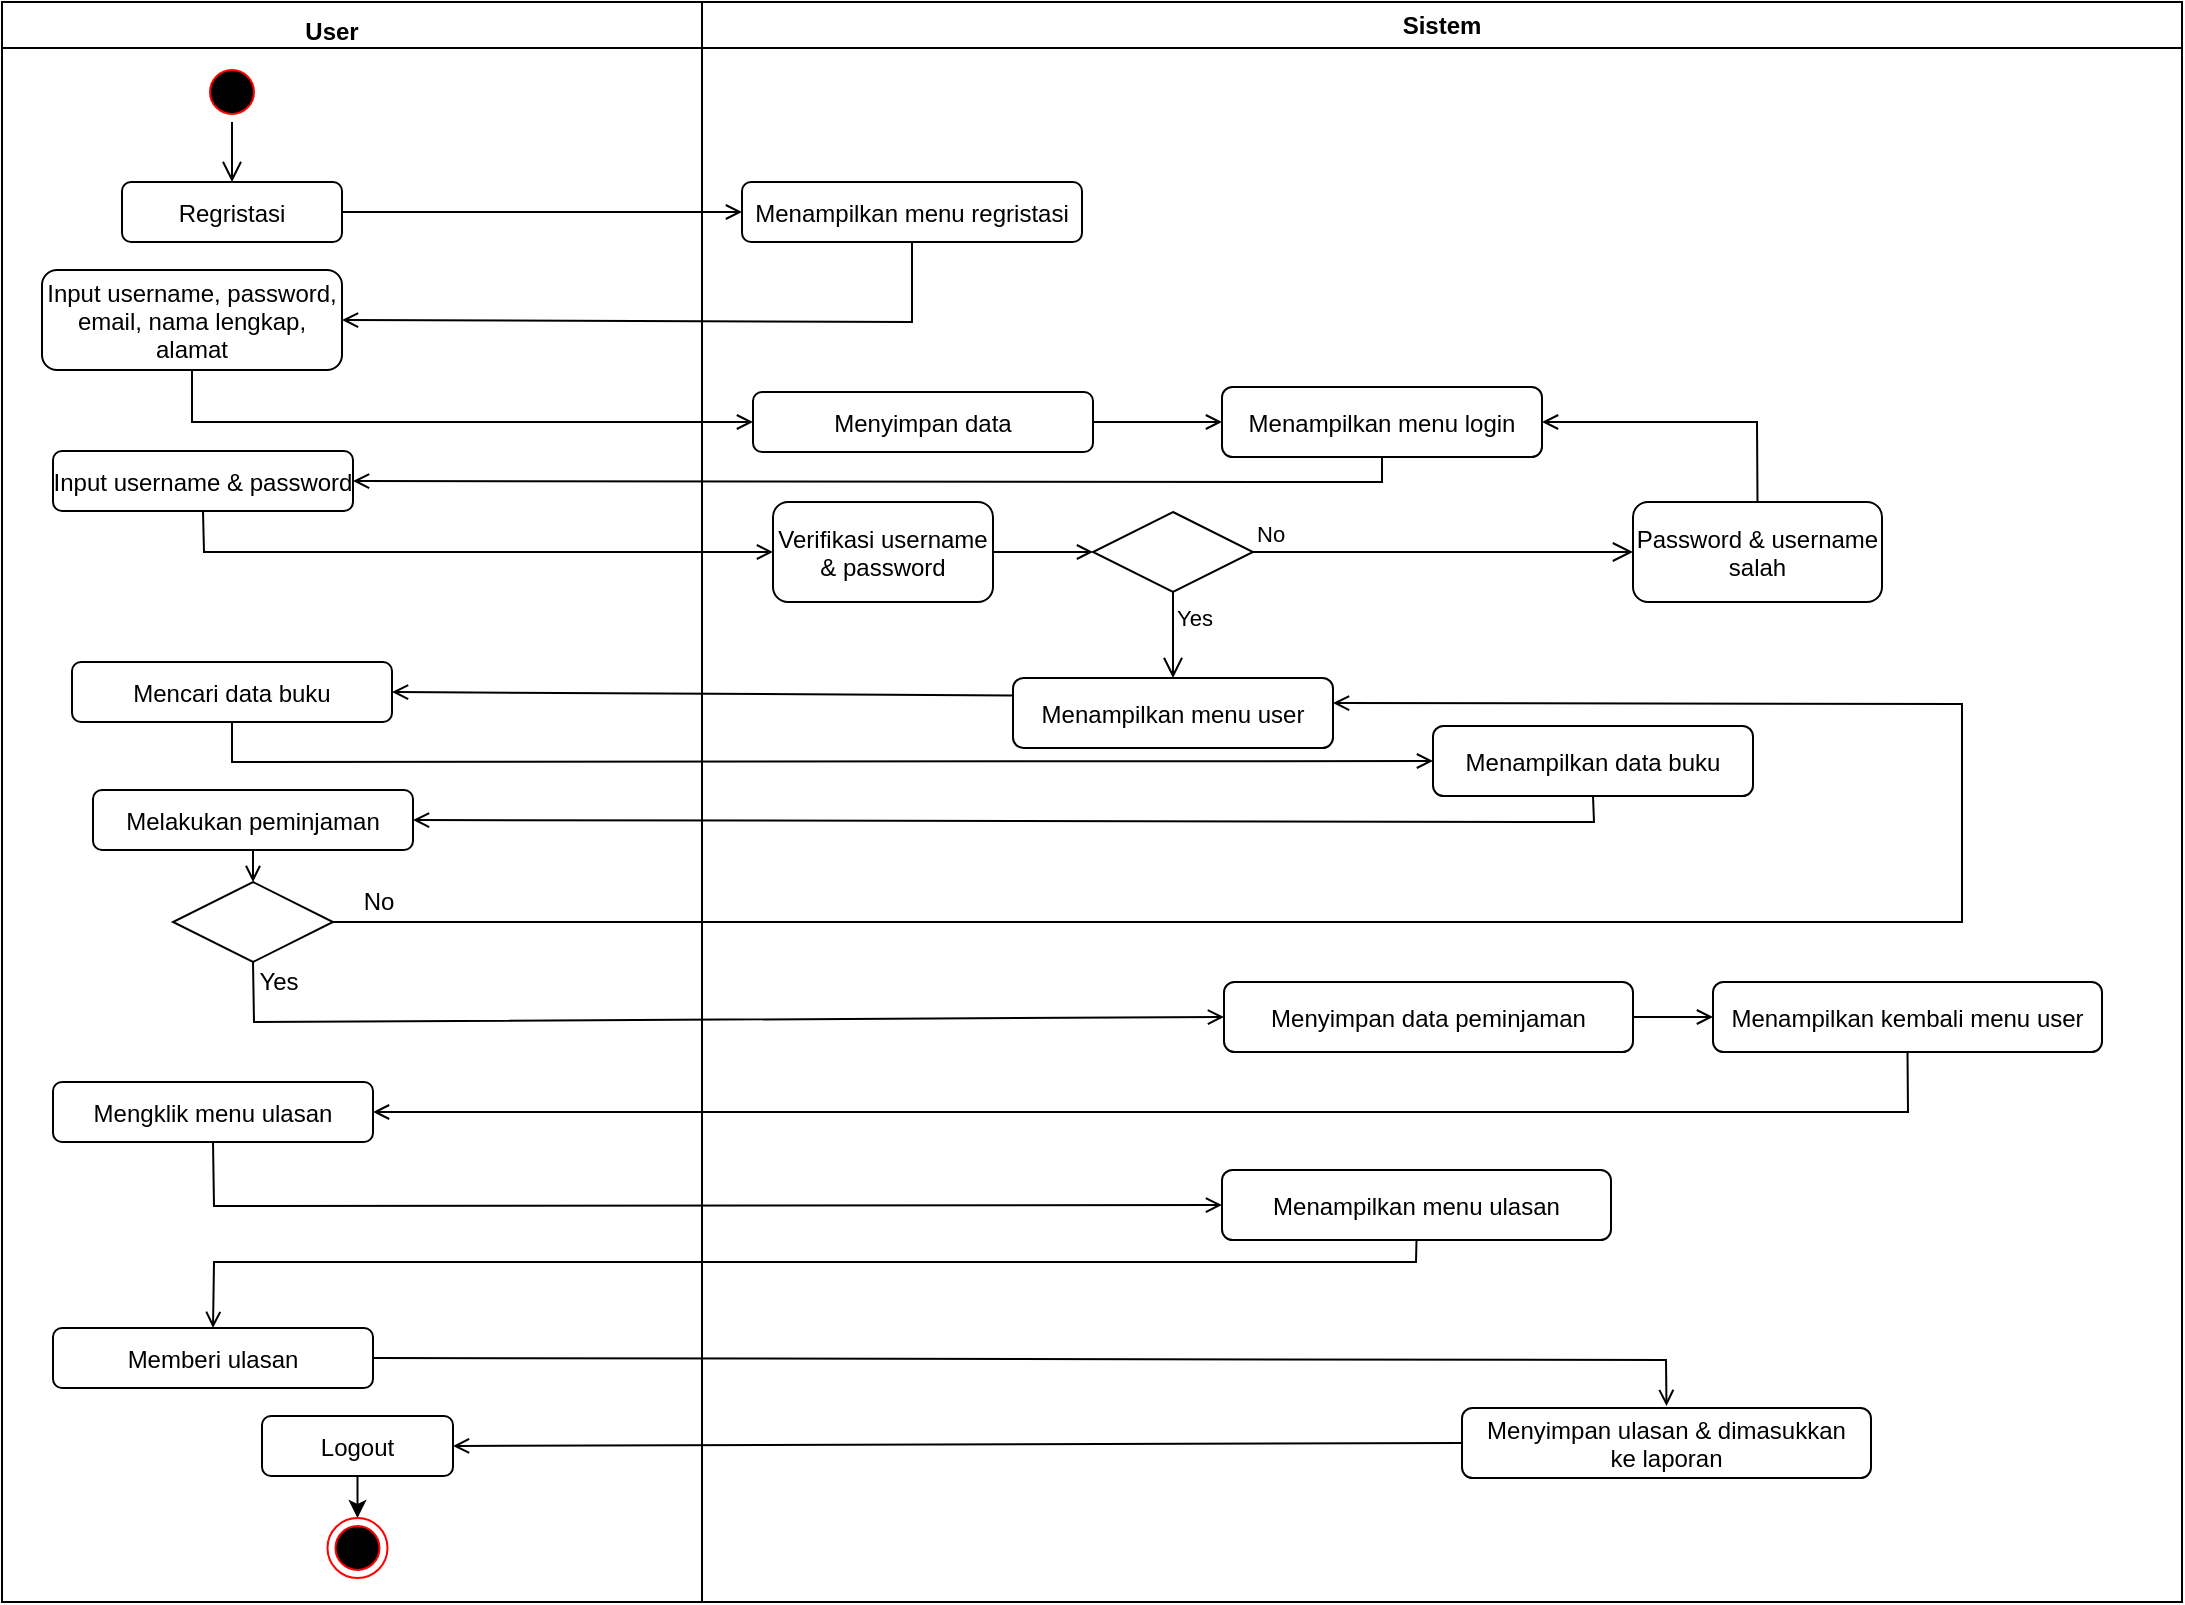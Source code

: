 <mxfile version="23.1.5" type="device">
  <diagram name="Page-1" id="e7e014a7-5840-1c2e-5031-d8a46d1fe8dd">
    <mxGraphModel dx="838" dy="446" grid="1" gridSize="10" guides="1" tooltips="1" connect="1" arrows="1" fold="1" page="1" pageScale="1" pageWidth="1169" pageHeight="826" background="none" math="0" shadow="0">
      <root>
        <mxCell id="0" />
        <mxCell id="1" parent="0" />
        <mxCell id="qAhr7touPCSqE8SBAthT-41" value="User" style="swimlane;whiteSpace=wrap" parent="1" vertex="1">
          <mxGeometry x="20" y="10" width="1090" height="800" as="geometry" />
        </mxCell>
        <mxCell id="qAhr7touPCSqE8SBAthT-42" value="" style="ellipse;shape=startState;fillColor=#000000;strokeColor=#ff0000;" parent="qAhr7touPCSqE8SBAthT-41" vertex="1">
          <mxGeometry x="100" y="30" width="30" height="30" as="geometry" />
        </mxCell>
        <mxCell id="qAhr7touPCSqE8SBAthT-43" value="" style="edgeStyle=elbowEdgeStyle;elbow=horizontal;verticalAlign=bottom;endArrow=open;endSize=8;strokeColor=#000000;endFill=1;rounded=0;entryX=0.5;entryY=0;entryDx=0;entryDy=0;" parent="qAhr7touPCSqE8SBAthT-41" source="qAhr7touPCSqE8SBAthT-42" target="qAhr7touPCSqE8SBAthT-44" edge="1">
          <mxGeometry x="100" y="40" as="geometry">
            <mxPoint x="115.5" y="85" as="targetPoint" />
          </mxGeometry>
        </mxCell>
        <mxCell id="qAhr7touPCSqE8SBAthT-44" value="Regristasi" style="rounded=1;" parent="qAhr7touPCSqE8SBAthT-41" vertex="1">
          <mxGeometry x="60" y="90" width="110" height="30" as="geometry" />
        </mxCell>
        <mxCell id="qAhr7touPCSqE8SBAthT-45" value="Input username, password,&#xa;email, nama lengkap,&#xa;alamat" style="rounded=1;" parent="qAhr7touPCSqE8SBAthT-41" vertex="1">
          <mxGeometry x="20" y="134" width="150" height="50" as="geometry" />
        </mxCell>
        <mxCell id="qAhr7touPCSqE8SBAthT-47" value="Mencari data buku" style="rounded=1;" parent="qAhr7touPCSqE8SBAthT-41" vertex="1">
          <mxGeometry x="35" y="330" width="160" height="30" as="geometry" />
        </mxCell>
        <mxCell id="qAhr7touPCSqE8SBAthT-48" value="Mengklik menu ulasan" style="rounded=1;" parent="qAhr7touPCSqE8SBAthT-41" vertex="1">
          <mxGeometry x="25.5" y="540" width="160" height="30" as="geometry" />
        </mxCell>
        <mxCell id="qAhr7touPCSqE8SBAthT-49" value="Memberi ulasan" style="rounded=1;" parent="qAhr7touPCSqE8SBAthT-41" vertex="1">
          <mxGeometry x="25.5" y="663" width="160" height="30" as="geometry" />
        </mxCell>
        <mxCell id="qAhr7touPCSqE8SBAthT-50" value="" style="edgeStyle=orthogonalEdgeStyle;rounded=0;orthogonalLoop=1;jettySize=auto;html=1;" parent="qAhr7touPCSqE8SBAthT-41" source="qAhr7touPCSqE8SBAthT-51" target="qAhr7touPCSqE8SBAthT-52" edge="1">
          <mxGeometry relative="1" as="geometry" />
        </mxCell>
        <mxCell id="qAhr7touPCSqE8SBAthT-51" value="Logout" style="rounded=1;" parent="qAhr7touPCSqE8SBAthT-41" vertex="1">
          <mxGeometry x="130" y="707" width="95.5" height="30" as="geometry" />
        </mxCell>
        <mxCell id="qAhr7touPCSqE8SBAthT-52" value="" style="ellipse;html=1;shape=endState;fillColor=#000000;strokeColor=#ff0000;" parent="qAhr7touPCSqE8SBAthT-41" vertex="1">
          <mxGeometry x="162.75" y="758" width="30" height="30" as="geometry" />
        </mxCell>
        <mxCell id="pdXvo2BmUZ1ASP95Pkos-23" value="Input username &amp; password" style="rounded=1;" parent="qAhr7touPCSqE8SBAthT-41" vertex="1">
          <mxGeometry x="25.5" y="224.5" width="150" height="30" as="geometry" />
        </mxCell>
        <mxCell id="pdXvo2BmUZ1ASP95Pkos-26" value="Melakukan peminjaman" style="rounded=1;" parent="qAhr7touPCSqE8SBAthT-41" vertex="1">
          <mxGeometry x="45.5" y="394" width="160" height="30" as="geometry" />
        </mxCell>
        <mxCell id="qAhr7touPCSqE8SBAthT-53" value="Sistem" style="swimlane;whiteSpace=wrap" parent="qAhr7touPCSqE8SBAthT-41" vertex="1">
          <mxGeometry x="350" width="740" height="800" as="geometry" />
        </mxCell>
        <mxCell id="qAhr7touPCSqE8SBAthT-54" value="Menampilkan menu regristasi" style="rounded=1;" parent="qAhr7touPCSqE8SBAthT-53" vertex="1">
          <mxGeometry x="20" y="90" width="170" height="30" as="geometry" />
        </mxCell>
        <mxCell id="qAhr7touPCSqE8SBAthT-55" value="Verifikasi username&#xa;&amp; password" style="rounded=1;" parent="qAhr7touPCSqE8SBAthT-53" vertex="1">
          <mxGeometry x="35.5" y="250" width="110" height="50" as="geometry" />
        </mxCell>
        <mxCell id="qAhr7touPCSqE8SBAthT-56" value="" style="rhombus;" parent="qAhr7touPCSqE8SBAthT-53" vertex="1">
          <mxGeometry x="195.5" y="255" width="80" height="40" as="geometry" />
        </mxCell>
        <mxCell id="qAhr7touPCSqE8SBAthT-57" value="No" style="edgeStyle=elbowEdgeStyle;elbow=horizontal;align=left;verticalAlign=bottom;endArrow=open;endSize=8;strokeColor=#000000;exitX=1;exitY=0.5;endFill=1;rounded=0;entryX=0;entryY=0.5;entryDx=0;entryDy=0;exitDx=0;exitDy=0;" parent="qAhr7touPCSqE8SBAthT-53" source="qAhr7touPCSqE8SBAthT-56" target="qAhr7touPCSqE8SBAthT-61" edge="1">
          <mxGeometry x="-1" relative="1" as="geometry">
            <mxPoint x="155" y="147.5" as="targetPoint" />
            <Array as="points" />
          </mxGeometry>
        </mxCell>
        <mxCell id="qAhr7touPCSqE8SBAthT-58" value="Yes" style="edgeStyle=elbowEdgeStyle;elbow=horizontal;align=left;verticalAlign=top;endArrow=open;endSize=8;strokeColor=#000000;endFill=1;rounded=0" parent="qAhr7touPCSqE8SBAthT-53" source="qAhr7touPCSqE8SBAthT-56" target="qAhr7touPCSqE8SBAthT-60" edge="1">
          <mxGeometry x="-1" relative="1" as="geometry">
            <mxPoint x="190" y="305" as="targetPoint" />
          </mxGeometry>
        </mxCell>
        <mxCell id="qAhr7touPCSqE8SBAthT-59" value="" style="endArrow=open;strokeColor=#000000;endFill=1;rounded=0" parent="qAhr7touPCSqE8SBAthT-53" source="qAhr7touPCSqE8SBAthT-55" target="qAhr7touPCSqE8SBAthT-56" edge="1">
          <mxGeometry relative="1" as="geometry" />
        </mxCell>
        <mxCell id="qAhr7touPCSqE8SBAthT-60" value="Menampilkan menu user" style="rounded=1;" parent="qAhr7touPCSqE8SBAthT-53" vertex="1">
          <mxGeometry x="155.5" y="338" width="160" height="35" as="geometry" />
        </mxCell>
        <mxCell id="qAhr7touPCSqE8SBAthT-61" value="Password &amp; username&#xa;salah" style="rounded=1;" parent="qAhr7touPCSqE8SBAthT-53" vertex="1">
          <mxGeometry x="465.5" y="250" width="124.5" height="50" as="geometry" />
        </mxCell>
        <mxCell id="qAhr7touPCSqE8SBAthT-62" value="" style="endArrow=open;strokeColor=#000000;endFill=1;rounded=0;entryX=1;entryY=0.5;entryDx=0;entryDy=0;exitX=0.5;exitY=0;exitDx=0;exitDy=0;" parent="qAhr7touPCSqE8SBAthT-53" source="qAhr7touPCSqE8SBAthT-61" target="pdXvo2BmUZ1ASP95Pkos-21" edge="1">
          <mxGeometry relative="1" as="geometry">
            <mxPoint x="-154.5" y="230" as="sourcePoint" />
            <mxPoint x="30.5" y="255" as="targetPoint" />
            <Array as="points">
              <mxPoint x="527.5" y="210" />
            </Array>
          </mxGeometry>
        </mxCell>
        <mxCell id="qAhr7touPCSqE8SBAthT-63" value="Menampilkan data buku" style="rounded=1;" parent="qAhr7touPCSqE8SBAthT-53" vertex="1">
          <mxGeometry x="365.5" y="362" width="160" height="35" as="geometry" />
        </mxCell>
        <mxCell id="qAhr7touPCSqE8SBAthT-64" value="Menyimpan data peminjaman" style="rounded=1;" parent="qAhr7touPCSqE8SBAthT-53" vertex="1">
          <mxGeometry x="261" y="490" width="204.5" height="35" as="geometry" />
        </mxCell>
        <mxCell id="qAhr7touPCSqE8SBAthT-66" value="Menampilkan menu ulasan" style="rounded=1;" parent="qAhr7touPCSqE8SBAthT-53" vertex="1">
          <mxGeometry x="260" y="584" width="194.5" height="35" as="geometry" />
        </mxCell>
        <mxCell id="qAhr7touPCSqE8SBAthT-69" value="Menyimpan ulasan &amp; dimasukkan&#xa;ke laporan" style="rounded=1;" parent="qAhr7touPCSqE8SBAthT-53" vertex="1">
          <mxGeometry x="380" y="703" width="204.5" height="35" as="geometry" />
        </mxCell>
        <mxCell id="pdXvo2BmUZ1ASP95Pkos-20" value="Menyimpan data" style="rounded=1;" parent="qAhr7touPCSqE8SBAthT-53" vertex="1">
          <mxGeometry x="25.5" y="195" width="170" height="30" as="geometry" />
        </mxCell>
        <mxCell id="pdXvo2BmUZ1ASP95Pkos-21" value="Menampilkan menu login" style="rounded=1;" parent="qAhr7touPCSqE8SBAthT-53" vertex="1">
          <mxGeometry x="260" y="192.5" width="160" height="35" as="geometry" />
        </mxCell>
        <mxCell id="pdXvo2BmUZ1ASP95Pkos-22" value="" style="endArrow=open;strokeColor=#000000;endFill=1;rounded=0;exitX=1;exitY=0.5;exitDx=0;exitDy=0;entryX=0;entryY=0.5;entryDx=0;entryDy=0;" parent="qAhr7touPCSqE8SBAthT-53" source="pdXvo2BmUZ1ASP95Pkos-20" target="pdXvo2BmUZ1ASP95Pkos-21" edge="1">
          <mxGeometry relative="1" as="geometry">
            <mxPoint x="-155" y="130" as="sourcePoint" />
            <mxPoint x="-154.5" y="150" as="targetPoint" />
          </mxGeometry>
        </mxCell>
        <mxCell id="pdXvo2BmUZ1ASP95Pkos-31" value="Menampilkan kembali menu user" style="rounded=1;" parent="qAhr7touPCSqE8SBAthT-53" vertex="1">
          <mxGeometry x="505.5" y="490" width="194.5" height="35" as="geometry" />
        </mxCell>
        <mxCell id="VFh-N_FICnZy8E7-UwGf-4" value="" style="endArrow=open;strokeColor=#000000;endFill=1;rounded=0;entryX=0;entryY=0.5;entryDx=0;entryDy=0;exitX=1;exitY=0.5;exitDx=0;exitDy=0;" edge="1" parent="qAhr7touPCSqE8SBAthT-53" source="qAhr7touPCSqE8SBAthT-64" target="pdXvo2BmUZ1ASP95Pkos-31">
          <mxGeometry relative="1" as="geometry">
            <mxPoint x="156" y="285" as="sourcePoint" />
            <mxPoint x="206" y="285" as="targetPoint" />
          </mxGeometry>
        </mxCell>
        <mxCell id="qAhr7touPCSqE8SBAthT-70" value="" style="endArrow=open;strokeColor=#000000;endFill=1;rounded=0;exitX=1;exitY=0.5;exitDx=0;exitDy=0;entryX=0;entryY=0.5;entryDx=0;entryDy=0;" parent="qAhr7touPCSqE8SBAthT-41" source="qAhr7touPCSqE8SBAthT-44" target="qAhr7touPCSqE8SBAthT-54" edge="1">
          <mxGeometry relative="1" as="geometry">
            <mxPoint x="279.5" y="210" as="sourcePoint" />
            <mxPoint x="279.5" y="270" as="targetPoint" />
          </mxGeometry>
        </mxCell>
        <mxCell id="qAhr7touPCSqE8SBAthT-71" value="" style="endArrow=open;strokeColor=#000000;endFill=1;rounded=0;entryX=1;entryY=0.5;entryDx=0;entryDy=0;" parent="qAhr7touPCSqE8SBAthT-41" source="qAhr7touPCSqE8SBAthT-54" target="qAhr7touPCSqE8SBAthT-45" edge="1">
          <mxGeometry relative="1" as="geometry">
            <Array as="points">
              <mxPoint x="455" y="160" />
            </Array>
          </mxGeometry>
        </mxCell>
        <mxCell id="pdXvo2BmUZ1ASP95Pkos-25" value="" style="endArrow=open;strokeColor=#000000;endFill=1;rounded=0;entryX=0;entryY=0.5;entryDx=0;entryDy=0;exitX=0.5;exitY=1;exitDx=0;exitDy=0;" parent="qAhr7touPCSqE8SBAthT-41" source="pdXvo2BmUZ1ASP95Pkos-23" target="qAhr7touPCSqE8SBAthT-55" edge="1">
          <mxGeometry relative="1" as="geometry">
            <Array as="points">
              <mxPoint x="101" y="275" />
            </Array>
            <mxPoint x="260" y="200" as="sourcePoint" />
            <mxPoint x="470" y="220" as="targetPoint" />
          </mxGeometry>
        </mxCell>
        <mxCell id="qAhr7touPCSqE8SBAthT-73" value="" style="endArrow=open;strokeColor=#000000;endFill=1;rounded=0;entryX=1;entryY=0.5;entryDx=0;entryDy=0;exitX=0;exitY=0.25;exitDx=0;exitDy=0;" parent="qAhr7touPCSqE8SBAthT-41" source="qAhr7touPCSqE8SBAthT-60" target="qAhr7touPCSqE8SBAthT-47" edge="1">
          <mxGeometry relative="1" as="geometry">
            <mxPoint x="540" y="190" as="sourcePoint" />
            <mxPoint x="335" y="245" as="targetPoint" />
            <Array as="points" />
          </mxGeometry>
        </mxCell>
        <mxCell id="qAhr7touPCSqE8SBAthT-74" value="" style="endArrow=open;strokeColor=#000000;endFill=1;rounded=0;exitX=0.5;exitY=1;exitDx=0;exitDy=0;entryX=0;entryY=0.5;entryDx=0;entryDy=0;" parent="qAhr7touPCSqE8SBAthT-41" source="qAhr7touPCSqE8SBAthT-47" target="qAhr7touPCSqE8SBAthT-63" edge="1">
          <mxGeometry relative="1" as="geometry">
            <mxPoint x="280" y="270" as="sourcePoint" />
            <mxPoint x="470" y="420" as="targetPoint" />
            <Array as="points">
              <mxPoint x="115" y="380" />
            </Array>
          </mxGeometry>
        </mxCell>
        <mxCell id="qAhr7touPCSqE8SBAthT-65" value="" style="endArrow=open;strokeColor=#000000;endFill=1;rounded=0;exitX=0.5;exitY=1;exitDx=0;exitDy=0;entryX=1;entryY=0.5;entryDx=0;entryDy=0;" parent="qAhr7touPCSqE8SBAthT-41" source="qAhr7touPCSqE8SBAthT-63" target="pdXvo2BmUZ1ASP95Pkos-26" edge="1">
          <mxGeometry relative="1" as="geometry">
            <mxPoint x="574.5" y="255" as="sourcePoint" />
            <mxPoint x="380" y="410" as="targetPoint" />
            <Array as="points">
              <mxPoint x="796" y="410" />
            </Array>
          </mxGeometry>
        </mxCell>
        <mxCell id="qAhr7touPCSqE8SBAthT-76" value="" style="endArrow=open;strokeColor=#000000;endFill=1;rounded=0;exitX=0.5;exitY=1;exitDx=0;exitDy=0;entryX=0;entryY=0.5;entryDx=0;entryDy=0;" parent="qAhr7touPCSqE8SBAthT-41" source="pdXvo2BmUZ1ASP95Pkos-29" target="qAhr7touPCSqE8SBAthT-64" edge="1">
          <mxGeometry relative="1" as="geometry">
            <mxPoint x="280" y="400" as="sourcePoint" />
            <mxPoint x="620" y="540" as="targetPoint" />
            <Array as="points">
              <mxPoint x="126" y="510" />
            </Array>
          </mxGeometry>
        </mxCell>
        <mxCell id="qAhr7touPCSqE8SBAthT-78" value="" style="endArrow=open;strokeColor=#000000;endFill=1;rounded=0;exitX=1;exitY=0.5;exitDx=0;exitDy=0;entryX=0.5;entryY=0;entryDx=0;entryDy=0;" parent="qAhr7touPCSqE8SBAthT-41" source="qAhr7touPCSqE8SBAthT-49" edge="1">
          <mxGeometry relative="1" as="geometry">
            <mxPoint x="185.5" y="648" as="sourcePoint" />
            <mxPoint x="832.25" y="702" as="targetPoint" />
            <Array as="points">
              <mxPoint x="832" y="679" />
            </Array>
          </mxGeometry>
        </mxCell>
        <mxCell id="qAhr7touPCSqE8SBAthT-79" value="" style="endArrow=open;strokeColor=#000000;endFill=1;rounded=0;exitX=0;exitY=0.5;exitDx=0;exitDy=0;entryX=1;entryY=0.5;entryDx=0;entryDy=0;" parent="qAhr7touPCSqE8SBAthT-41" source="qAhr7touPCSqE8SBAthT-69" target="qAhr7touPCSqE8SBAthT-51" edge="1">
          <mxGeometry relative="1" as="geometry">
            <mxPoint x="562" y="498" as="sourcePoint" />
            <mxPoint x="400" y="688" as="targetPoint" />
            <Array as="points" />
          </mxGeometry>
        </mxCell>
        <mxCell id="qAhr7touPCSqE8SBAthT-72" value="" style="endArrow=open;strokeColor=#000000;endFill=1;rounded=0;entryX=0;entryY=0.5;entryDx=0;entryDy=0;exitX=0.5;exitY=1;exitDx=0;exitDy=0;" parent="qAhr7touPCSqE8SBAthT-41" source="qAhr7touPCSqE8SBAthT-45" target="pdXvo2BmUZ1ASP95Pkos-20" edge="1">
          <mxGeometry relative="1" as="geometry">
            <Array as="points">
              <mxPoint x="95" y="210" />
            </Array>
          </mxGeometry>
        </mxCell>
        <mxCell id="pdXvo2BmUZ1ASP95Pkos-24" value="" style="endArrow=open;strokeColor=#000000;endFill=1;rounded=0;exitX=0.5;exitY=1;exitDx=0;exitDy=0;entryX=1;entryY=0.5;entryDx=0;entryDy=0;" parent="qAhr7touPCSqE8SBAthT-41" source="pdXvo2BmUZ1ASP95Pkos-21" target="pdXvo2BmUZ1ASP95Pkos-23" edge="1">
          <mxGeometry relative="1" as="geometry">
            <Array as="points">
              <mxPoint x="690" y="240" />
            </Array>
            <mxPoint x="769.5" y="227.5" as="sourcePoint" />
            <mxPoint x="334.5" y="239.5" as="targetPoint" />
          </mxGeometry>
        </mxCell>
        <mxCell id="pdXvo2BmUZ1ASP95Pkos-33" value="" style="endArrow=open;strokeColor=#000000;endFill=1;rounded=0;exitX=0.5;exitY=1;exitDx=0;exitDy=0;entryX=1;entryY=0.5;entryDx=0;entryDy=0;" parent="qAhr7touPCSqE8SBAthT-41" source="pdXvo2BmUZ1ASP95Pkos-31" target="qAhr7touPCSqE8SBAthT-48" edge="1">
          <mxGeometry relative="1" as="geometry">
            <mxPoint x="1020" y="461" as="sourcePoint" />
            <mxPoint x="580" y="490" as="targetPoint" />
            <Array as="points">
              <mxPoint x="953" y="555" />
            </Array>
          </mxGeometry>
        </mxCell>
        <mxCell id="VFh-N_FICnZy8E7-UwGf-1" value="User" style="text;strokeColor=none;align=center;fillColor=none;html=1;verticalAlign=middle;whiteSpace=wrap;rounded=0;fontStyle=1" vertex="1" parent="qAhr7touPCSqE8SBAthT-41">
          <mxGeometry x="135" width="60" height="30" as="geometry" />
        </mxCell>
        <mxCell id="pdXvo2BmUZ1ASP95Pkos-29" value="" style="rhombus;" parent="qAhr7touPCSqE8SBAthT-41" vertex="1">
          <mxGeometry x="85.5" y="440" width="80" height="40" as="geometry" />
        </mxCell>
        <mxCell id="pdXvo2BmUZ1ASP95Pkos-30" value="" style="endArrow=open;strokeColor=#000000;endFill=1;rounded=0;exitX=1;exitY=0.5;exitDx=0;exitDy=0;entryX=1;entryY=0.5;entryDx=0;entryDy=0;" parent="qAhr7touPCSqE8SBAthT-41" source="pdXvo2BmUZ1ASP95Pkos-29" edge="1">
          <mxGeometry relative="1" as="geometry">
            <mxPoint x="155" y="465" as="sourcePoint" />
            <mxPoint x="665.5" y="350.5" as="targetPoint" />
            <Array as="points">
              <mxPoint x="980" y="460" />
              <mxPoint x="980" y="351" />
            </Array>
          </mxGeometry>
        </mxCell>
        <mxCell id="VFh-N_FICnZy8E7-UwGf-3" value="" style="endArrow=open;strokeColor=#000000;endFill=1;rounded=0;exitX=0.5;exitY=1;exitDx=0;exitDy=0;entryX=0.5;entryY=0;entryDx=0;entryDy=0;" edge="1" parent="qAhr7touPCSqE8SBAthT-41" source="pdXvo2BmUZ1ASP95Pkos-26" target="pdXvo2BmUZ1ASP95Pkos-29">
          <mxGeometry relative="1" as="geometry">
            <mxPoint x="506" y="285" as="sourcePoint" />
            <mxPoint x="556" y="285" as="targetPoint" />
          </mxGeometry>
        </mxCell>
        <mxCell id="VFh-N_FICnZy8E7-UwGf-5" value="" style="endArrow=open;strokeColor=#000000;endFill=1;rounded=0;exitX=0.5;exitY=1;exitDx=0;exitDy=0;entryX=0;entryY=0.5;entryDx=0;entryDy=0;" edge="1" parent="qAhr7touPCSqE8SBAthT-41" source="qAhr7touPCSqE8SBAthT-48" target="qAhr7touPCSqE8SBAthT-66">
          <mxGeometry relative="1" as="geometry">
            <mxPoint x="136" y="490" as="sourcePoint" />
            <mxPoint x="621" y="518" as="targetPoint" />
            <Array as="points">
              <mxPoint x="106" y="602" />
            </Array>
          </mxGeometry>
        </mxCell>
        <mxCell id="VFh-N_FICnZy8E7-UwGf-6" value="" style="endArrow=open;strokeColor=#000000;endFill=1;rounded=0;exitX=0.5;exitY=1;exitDx=0;exitDy=0;entryX=0.5;entryY=0;entryDx=0;entryDy=0;" edge="1" parent="qAhr7touPCSqE8SBAthT-41" source="qAhr7touPCSqE8SBAthT-66" target="qAhr7touPCSqE8SBAthT-49">
          <mxGeometry relative="1" as="geometry">
            <mxPoint x="146" y="500" as="sourcePoint" />
            <mxPoint x="120" y="650" as="targetPoint" />
            <Array as="points">
              <mxPoint x="707" y="630" />
              <mxPoint x="106" y="630" />
            </Array>
          </mxGeometry>
        </mxCell>
        <mxCell id="VFh-N_FICnZy8E7-UwGf-7" value="Yes" style="text;strokeColor=none;align=center;fillColor=none;html=1;verticalAlign=middle;whiteSpace=wrap;rounded=0;fontStyle=0" vertex="1" parent="qAhr7touPCSqE8SBAthT-41">
          <mxGeometry x="115.5" y="480" width="44.5" height="20" as="geometry" />
        </mxCell>
        <mxCell id="VFh-N_FICnZy8E7-UwGf-8" value="No" style="text;strokeColor=none;align=center;fillColor=none;html=1;verticalAlign=middle;whiteSpace=wrap;rounded=0;fontStyle=0" vertex="1" parent="qAhr7touPCSqE8SBAthT-41">
          <mxGeometry x="165.5" y="440" width="44.5" height="20" as="geometry" />
        </mxCell>
      </root>
    </mxGraphModel>
  </diagram>
</mxfile>
